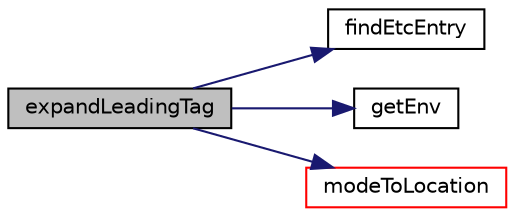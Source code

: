 digraph "expandLeadingTag"
{
  bgcolor="transparent";
  edge [fontname="Helvetica",fontsize="10",labelfontname="Helvetica",labelfontsize="10"];
  node [fontname="Helvetica",fontsize="10",shape=record];
  rankdir="LR";
  Node1 [label="expandLeadingTag",height=0.2,width=0.4,color="black", fillcolor="grey75", style="filled" fontcolor="black"];
  Node1 -> Node2 [color="midnightblue",fontsize="10",style="solid",fontname="Helvetica"];
  Node2 [label="findEtcEntry",height=0.2,width=0.4,color="black",URL="$namespaceFoam.html#ae7dc1fc5b93eafbb8f6f79293cdb980f",tooltip="Search for a single FILE or DIRECTORY within the etc directories. "];
  Node1 -> Node3 [color="midnightblue",fontsize="10",style="solid",fontname="Helvetica"];
  Node3 [label="getEnv",height=0.2,width=0.4,color="black",URL="$namespaceFoam.html#a0a0d786a0c45c9a20ec782670b7b3013",tooltip="Get environment value for given envName. "];
  Node1 -> Node4 [color="midnightblue",fontsize="10",style="solid",fontname="Helvetica"];
  Node4 [label="modeToLocation",height=0.2,width=0.4,color="red",URL="$namespaceFoam.html#a1722b92890958dff61c3a500043596d8"];
}
